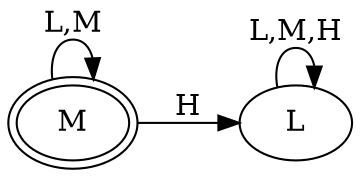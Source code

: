digraph E {
rankdir = LR

M [peripheries = 2]

M -> M [label = "L,M"]
M -> L [label = "H"]

L -> L [label = "L,M,H"]
}

